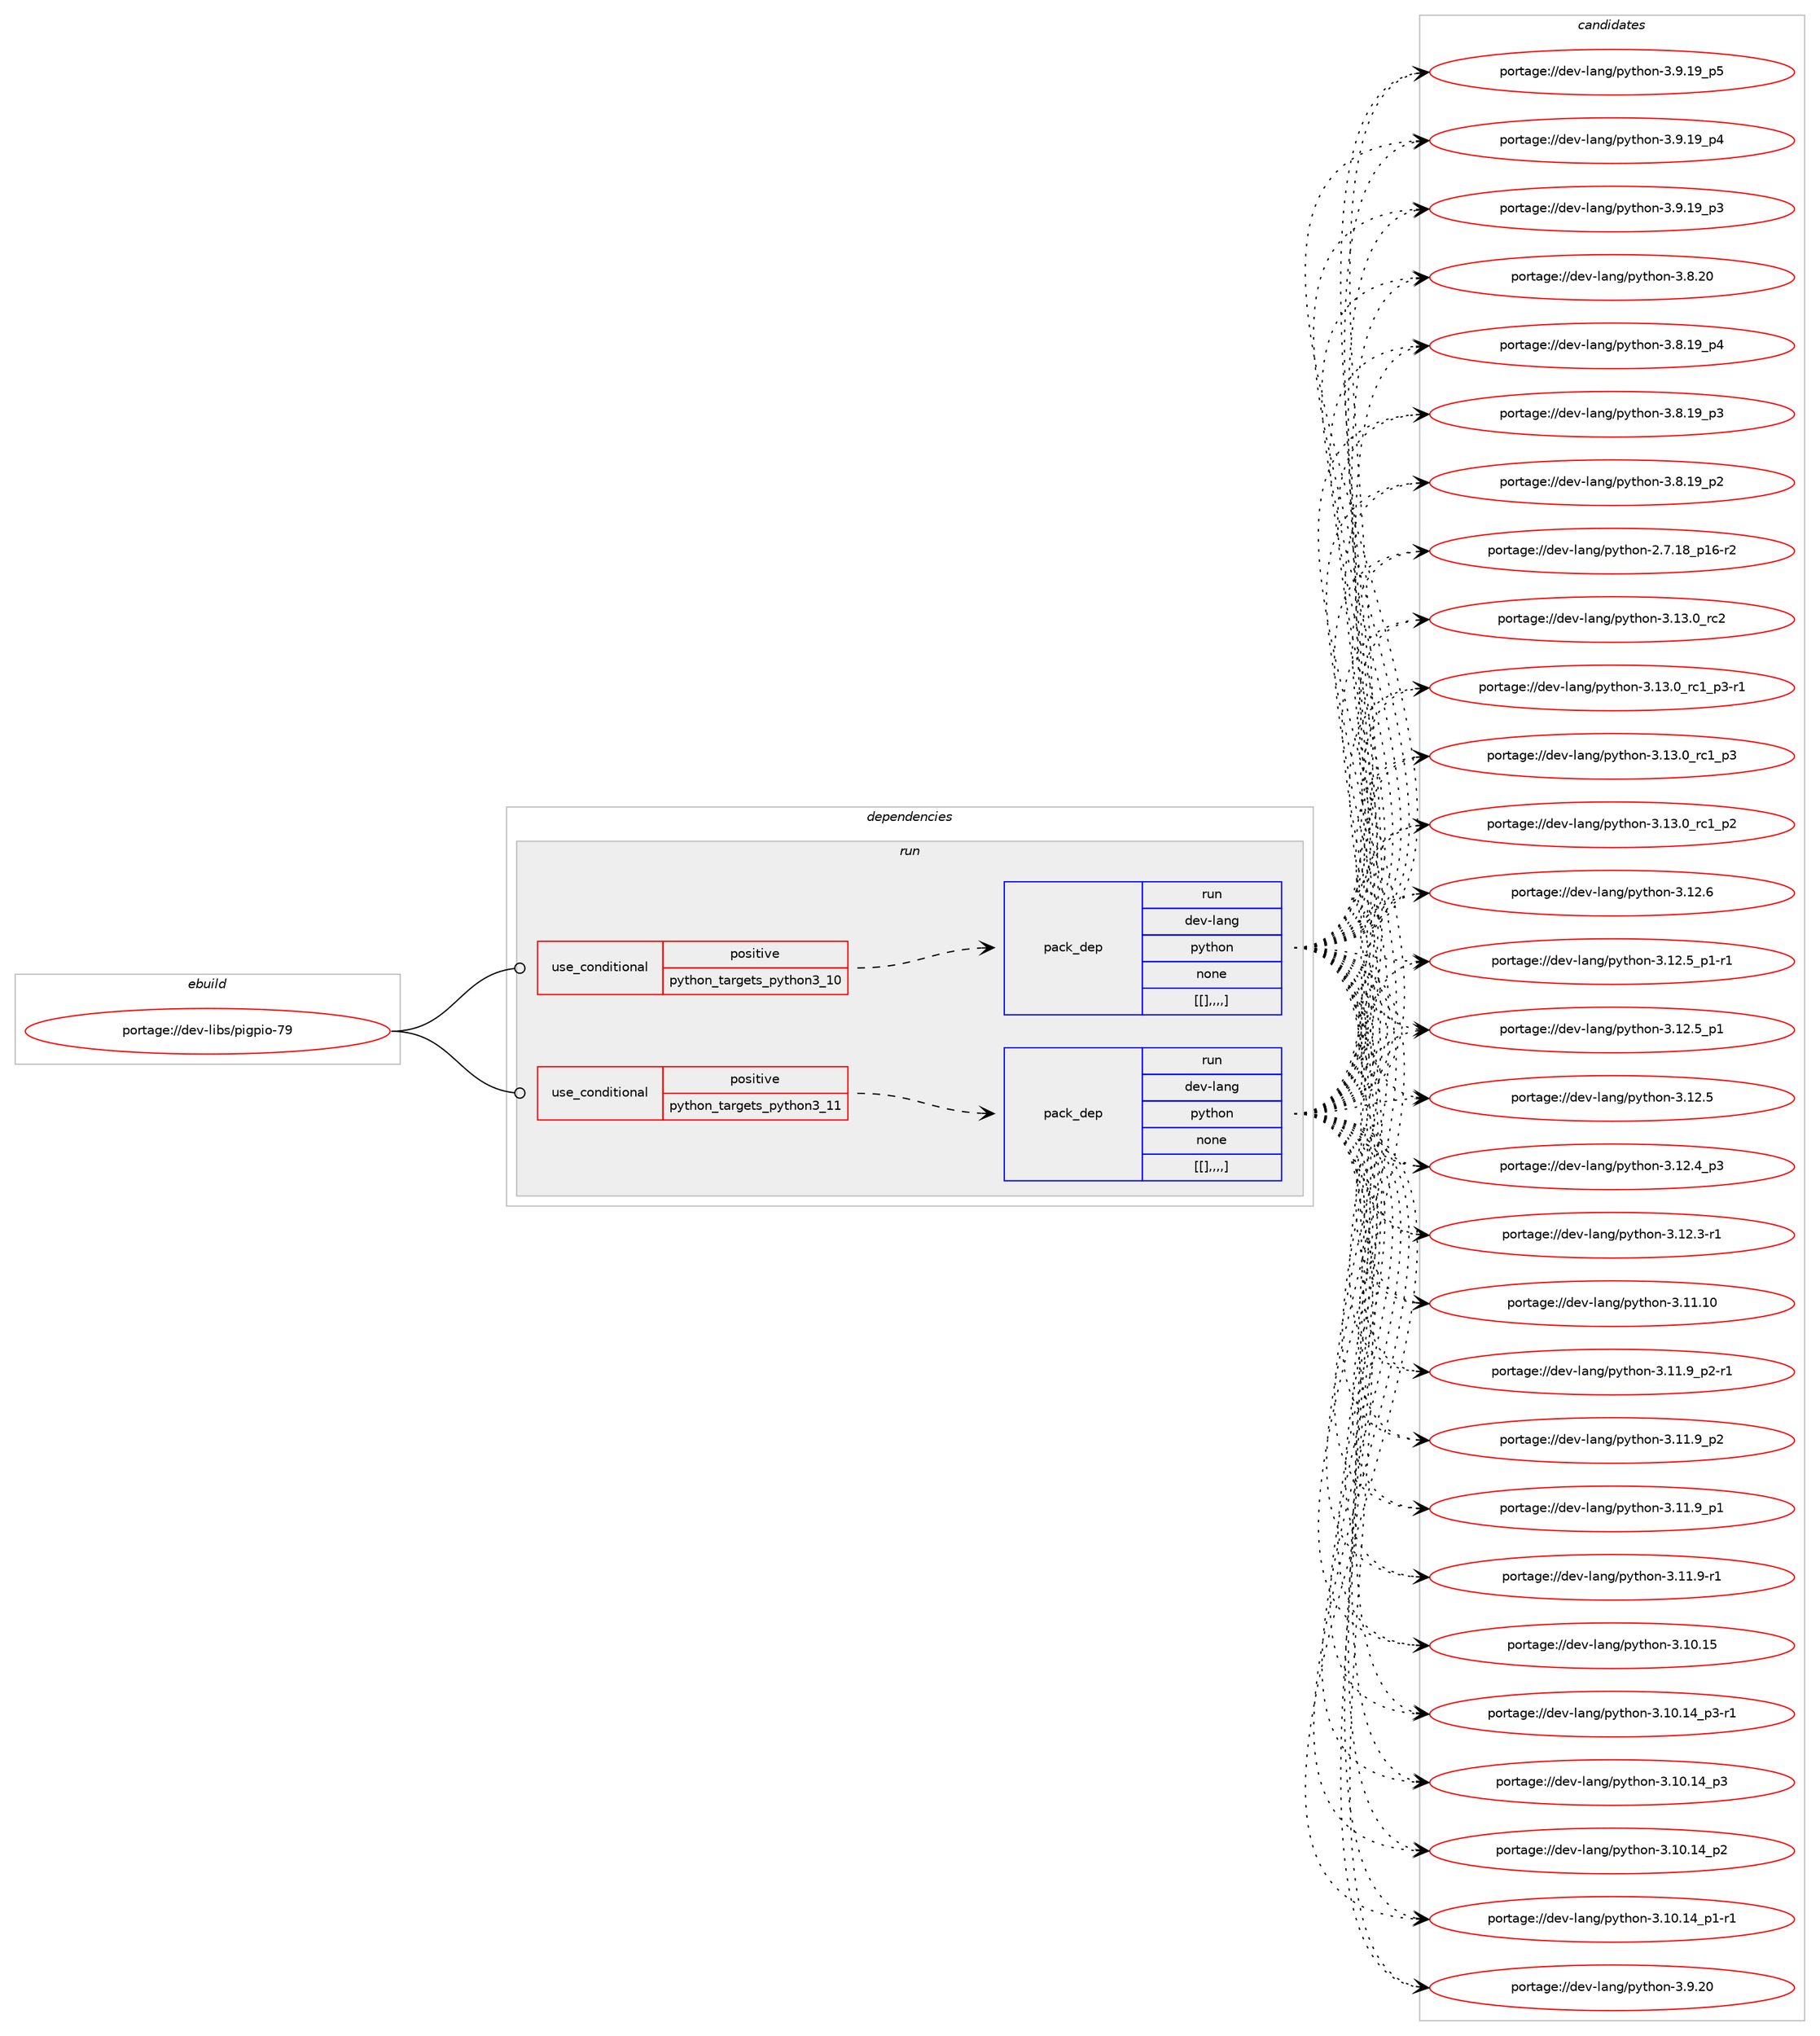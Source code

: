 digraph prolog {

# *************
# Graph options
# *************

newrank=true;
concentrate=true;
compound=true;
graph [rankdir=LR,fontname=Helvetica,fontsize=10,ranksep=1.5];#, ranksep=2.5, nodesep=0.2];
edge  [arrowhead=vee];
node  [fontname=Helvetica,fontsize=10];

# **********
# The ebuild
# **********

subgraph cluster_leftcol {
color=gray;
label=<<i>ebuild</i>>;
id [label="portage://dev-libs/pigpio-79", color=red, width=4, href="../dev-libs/pigpio-79.svg"];
}

# ****************
# The dependencies
# ****************

subgraph cluster_midcol {
color=gray;
label=<<i>dependencies</i>>;
subgraph cluster_compile {
fillcolor="#eeeeee";
style=filled;
label=<<i>compile</i>>;
}
subgraph cluster_compileandrun {
fillcolor="#eeeeee";
style=filled;
label=<<i>compile and run</i>>;
}
subgraph cluster_run {
fillcolor="#eeeeee";
style=filled;
label=<<i>run</i>>;
subgraph cond28293 {
dependency113767 [label=<<TABLE BORDER="0" CELLBORDER="1" CELLSPACING="0" CELLPADDING="4"><TR><TD ROWSPAN="3" CELLPADDING="10">use_conditional</TD></TR><TR><TD>positive</TD></TR><TR><TD>python_targets_python3_10</TD></TR></TABLE>>, shape=none, color=red];
subgraph pack84306 {
dependency113768 [label=<<TABLE BORDER="0" CELLBORDER="1" CELLSPACING="0" CELLPADDING="4" WIDTH="220"><TR><TD ROWSPAN="6" CELLPADDING="30">pack_dep</TD></TR><TR><TD WIDTH="110">run</TD></TR><TR><TD>dev-lang</TD></TR><TR><TD>python</TD></TR><TR><TD>none</TD></TR><TR><TD>[[],,,,]</TD></TR></TABLE>>, shape=none, color=blue];
}
dependency113767:e -> dependency113768:w [weight=20,style="dashed",arrowhead="vee"];
}
id:e -> dependency113767:w [weight=20,style="solid",arrowhead="odot"];
subgraph cond28294 {
dependency113769 [label=<<TABLE BORDER="0" CELLBORDER="1" CELLSPACING="0" CELLPADDING="4"><TR><TD ROWSPAN="3" CELLPADDING="10">use_conditional</TD></TR><TR><TD>positive</TD></TR><TR><TD>python_targets_python3_11</TD></TR></TABLE>>, shape=none, color=red];
subgraph pack84307 {
dependency113770 [label=<<TABLE BORDER="0" CELLBORDER="1" CELLSPACING="0" CELLPADDING="4" WIDTH="220"><TR><TD ROWSPAN="6" CELLPADDING="30">pack_dep</TD></TR><TR><TD WIDTH="110">run</TD></TR><TR><TD>dev-lang</TD></TR><TR><TD>python</TD></TR><TR><TD>none</TD></TR><TR><TD>[[],,,,]</TD></TR></TABLE>>, shape=none, color=blue];
}
dependency113769:e -> dependency113770:w [weight=20,style="dashed",arrowhead="vee"];
}
id:e -> dependency113769:w [weight=20,style="solid",arrowhead="odot"];
}
}

# **************
# The candidates
# **************

subgraph cluster_choices {
rank=same;
color=gray;
label=<<i>candidates</i>>;

subgraph choice84306 {
color=black;
nodesep=1;
choice10010111845108971101034711212111610411111045514649514648951149950 [label="portage://dev-lang/python-3.13.0_rc2", color=red, width=4,href="../dev-lang/python-3.13.0_rc2.svg"];
choice1001011184510897110103471121211161041111104551464951464895114994995112514511449 [label="portage://dev-lang/python-3.13.0_rc1_p3-r1", color=red, width=4,href="../dev-lang/python-3.13.0_rc1_p3-r1.svg"];
choice100101118451089711010347112121116104111110455146495146489511499499511251 [label="portage://dev-lang/python-3.13.0_rc1_p3", color=red, width=4,href="../dev-lang/python-3.13.0_rc1_p3.svg"];
choice100101118451089711010347112121116104111110455146495146489511499499511250 [label="portage://dev-lang/python-3.13.0_rc1_p2", color=red, width=4,href="../dev-lang/python-3.13.0_rc1_p2.svg"];
choice10010111845108971101034711212111610411111045514649504654 [label="portage://dev-lang/python-3.12.6", color=red, width=4,href="../dev-lang/python-3.12.6.svg"];
choice1001011184510897110103471121211161041111104551464950465395112494511449 [label="portage://dev-lang/python-3.12.5_p1-r1", color=red, width=4,href="../dev-lang/python-3.12.5_p1-r1.svg"];
choice100101118451089711010347112121116104111110455146495046539511249 [label="portage://dev-lang/python-3.12.5_p1", color=red, width=4,href="../dev-lang/python-3.12.5_p1.svg"];
choice10010111845108971101034711212111610411111045514649504653 [label="portage://dev-lang/python-3.12.5", color=red, width=4,href="../dev-lang/python-3.12.5.svg"];
choice100101118451089711010347112121116104111110455146495046529511251 [label="portage://dev-lang/python-3.12.4_p3", color=red, width=4,href="../dev-lang/python-3.12.4_p3.svg"];
choice100101118451089711010347112121116104111110455146495046514511449 [label="portage://dev-lang/python-3.12.3-r1", color=red, width=4,href="../dev-lang/python-3.12.3-r1.svg"];
choice1001011184510897110103471121211161041111104551464949464948 [label="portage://dev-lang/python-3.11.10", color=red, width=4,href="../dev-lang/python-3.11.10.svg"];
choice1001011184510897110103471121211161041111104551464949465795112504511449 [label="portage://dev-lang/python-3.11.9_p2-r1", color=red, width=4,href="../dev-lang/python-3.11.9_p2-r1.svg"];
choice100101118451089711010347112121116104111110455146494946579511250 [label="portage://dev-lang/python-3.11.9_p2", color=red, width=4,href="../dev-lang/python-3.11.9_p2.svg"];
choice100101118451089711010347112121116104111110455146494946579511249 [label="portage://dev-lang/python-3.11.9_p1", color=red, width=4,href="../dev-lang/python-3.11.9_p1.svg"];
choice100101118451089711010347112121116104111110455146494946574511449 [label="portage://dev-lang/python-3.11.9-r1", color=red, width=4,href="../dev-lang/python-3.11.9-r1.svg"];
choice1001011184510897110103471121211161041111104551464948464953 [label="portage://dev-lang/python-3.10.15", color=red, width=4,href="../dev-lang/python-3.10.15.svg"];
choice100101118451089711010347112121116104111110455146494846495295112514511449 [label="portage://dev-lang/python-3.10.14_p3-r1", color=red, width=4,href="../dev-lang/python-3.10.14_p3-r1.svg"];
choice10010111845108971101034711212111610411111045514649484649529511251 [label="portage://dev-lang/python-3.10.14_p3", color=red, width=4,href="../dev-lang/python-3.10.14_p3.svg"];
choice10010111845108971101034711212111610411111045514649484649529511250 [label="portage://dev-lang/python-3.10.14_p2", color=red, width=4,href="../dev-lang/python-3.10.14_p2.svg"];
choice100101118451089711010347112121116104111110455146494846495295112494511449 [label="portage://dev-lang/python-3.10.14_p1-r1", color=red, width=4,href="../dev-lang/python-3.10.14_p1-r1.svg"];
choice10010111845108971101034711212111610411111045514657465048 [label="portage://dev-lang/python-3.9.20", color=red, width=4,href="../dev-lang/python-3.9.20.svg"];
choice100101118451089711010347112121116104111110455146574649579511253 [label="portage://dev-lang/python-3.9.19_p5", color=red, width=4,href="../dev-lang/python-3.9.19_p5.svg"];
choice100101118451089711010347112121116104111110455146574649579511252 [label="portage://dev-lang/python-3.9.19_p4", color=red, width=4,href="../dev-lang/python-3.9.19_p4.svg"];
choice100101118451089711010347112121116104111110455146574649579511251 [label="portage://dev-lang/python-3.9.19_p3", color=red, width=4,href="../dev-lang/python-3.9.19_p3.svg"];
choice10010111845108971101034711212111610411111045514656465048 [label="portage://dev-lang/python-3.8.20", color=red, width=4,href="../dev-lang/python-3.8.20.svg"];
choice100101118451089711010347112121116104111110455146564649579511252 [label="portage://dev-lang/python-3.8.19_p4", color=red, width=4,href="../dev-lang/python-3.8.19_p4.svg"];
choice100101118451089711010347112121116104111110455146564649579511251 [label="portage://dev-lang/python-3.8.19_p3", color=red, width=4,href="../dev-lang/python-3.8.19_p3.svg"];
choice100101118451089711010347112121116104111110455146564649579511250 [label="portage://dev-lang/python-3.8.19_p2", color=red, width=4,href="../dev-lang/python-3.8.19_p2.svg"];
choice100101118451089711010347112121116104111110455046554649569511249544511450 [label="portage://dev-lang/python-2.7.18_p16-r2", color=red, width=4,href="../dev-lang/python-2.7.18_p16-r2.svg"];
dependency113768:e -> choice10010111845108971101034711212111610411111045514649514648951149950:w [style=dotted,weight="100"];
dependency113768:e -> choice1001011184510897110103471121211161041111104551464951464895114994995112514511449:w [style=dotted,weight="100"];
dependency113768:e -> choice100101118451089711010347112121116104111110455146495146489511499499511251:w [style=dotted,weight="100"];
dependency113768:e -> choice100101118451089711010347112121116104111110455146495146489511499499511250:w [style=dotted,weight="100"];
dependency113768:e -> choice10010111845108971101034711212111610411111045514649504654:w [style=dotted,weight="100"];
dependency113768:e -> choice1001011184510897110103471121211161041111104551464950465395112494511449:w [style=dotted,weight="100"];
dependency113768:e -> choice100101118451089711010347112121116104111110455146495046539511249:w [style=dotted,weight="100"];
dependency113768:e -> choice10010111845108971101034711212111610411111045514649504653:w [style=dotted,weight="100"];
dependency113768:e -> choice100101118451089711010347112121116104111110455146495046529511251:w [style=dotted,weight="100"];
dependency113768:e -> choice100101118451089711010347112121116104111110455146495046514511449:w [style=dotted,weight="100"];
dependency113768:e -> choice1001011184510897110103471121211161041111104551464949464948:w [style=dotted,weight="100"];
dependency113768:e -> choice1001011184510897110103471121211161041111104551464949465795112504511449:w [style=dotted,weight="100"];
dependency113768:e -> choice100101118451089711010347112121116104111110455146494946579511250:w [style=dotted,weight="100"];
dependency113768:e -> choice100101118451089711010347112121116104111110455146494946579511249:w [style=dotted,weight="100"];
dependency113768:e -> choice100101118451089711010347112121116104111110455146494946574511449:w [style=dotted,weight="100"];
dependency113768:e -> choice1001011184510897110103471121211161041111104551464948464953:w [style=dotted,weight="100"];
dependency113768:e -> choice100101118451089711010347112121116104111110455146494846495295112514511449:w [style=dotted,weight="100"];
dependency113768:e -> choice10010111845108971101034711212111610411111045514649484649529511251:w [style=dotted,weight="100"];
dependency113768:e -> choice10010111845108971101034711212111610411111045514649484649529511250:w [style=dotted,weight="100"];
dependency113768:e -> choice100101118451089711010347112121116104111110455146494846495295112494511449:w [style=dotted,weight="100"];
dependency113768:e -> choice10010111845108971101034711212111610411111045514657465048:w [style=dotted,weight="100"];
dependency113768:e -> choice100101118451089711010347112121116104111110455146574649579511253:w [style=dotted,weight="100"];
dependency113768:e -> choice100101118451089711010347112121116104111110455146574649579511252:w [style=dotted,weight="100"];
dependency113768:e -> choice100101118451089711010347112121116104111110455146574649579511251:w [style=dotted,weight="100"];
dependency113768:e -> choice10010111845108971101034711212111610411111045514656465048:w [style=dotted,weight="100"];
dependency113768:e -> choice100101118451089711010347112121116104111110455146564649579511252:w [style=dotted,weight="100"];
dependency113768:e -> choice100101118451089711010347112121116104111110455146564649579511251:w [style=dotted,weight="100"];
dependency113768:e -> choice100101118451089711010347112121116104111110455146564649579511250:w [style=dotted,weight="100"];
dependency113768:e -> choice100101118451089711010347112121116104111110455046554649569511249544511450:w [style=dotted,weight="100"];
}
subgraph choice84307 {
color=black;
nodesep=1;
choice10010111845108971101034711212111610411111045514649514648951149950 [label="portage://dev-lang/python-3.13.0_rc2", color=red, width=4,href="../dev-lang/python-3.13.0_rc2.svg"];
choice1001011184510897110103471121211161041111104551464951464895114994995112514511449 [label="portage://dev-lang/python-3.13.0_rc1_p3-r1", color=red, width=4,href="../dev-lang/python-3.13.0_rc1_p3-r1.svg"];
choice100101118451089711010347112121116104111110455146495146489511499499511251 [label="portage://dev-lang/python-3.13.0_rc1_p3", color=red, width=4,href="../dev-lang/python-3.13.0_rc1_p3.svg"];
choice100101118451089711010347112121116104111110455146495146489511499499511250 [label="portage://dev-lang/python-3.13.0_rc1_p2", color=red, width=4,href="../dev-lang/python-3.13.0_rc1_p2.svg"];
choice10010111845108971101034711212111610411111045514649504654 [label="portage://dev-lang/python-3.12.6", color=red, width=4,href="../dev-lang/python-3.12.6.svg"];
choice1001011184510897110103471121211161041111104551464950465395112494511449 [label="portage://dev-lang/python-3.12.5_p1-r1", color=red, width=4,href="../dev-lang/python-3.12.5_p1-r1.svg"];
choice100101118451089711010347112121116104111110455146495046539511249 [label="portage://dev-lang/python-3.12.5_p1", color=red, width=4,href="../dev-lang/python-3.12.5_p1.svg"];
choice10010111845108971101034711212111610411111045514649504653 [label="portage://dev-lang/python-3.12.5", color=red, width=4,href="../dev-lang/python-3.12.5.svg"];
choice100101118451089711010347112121116104111110455146495046529511251 [label="portage://dev-lang/python-3.12.4_p3", color=red, width=4,href="../dev-lang/python-3.12.4_p3.svg"];
choice100101118451089711010347112121116104111110455146495046514511449 [label="portage://dev-lang/python-3.12.3-r1", color=red, width=4,href="../dev-lang/python-3.12.3-r1.svg"];
choice1001011184510897110103471121211161041111104551464949464948 [label="portage://dev-lang/python-3.11.10", color=red, width=4,href="../dev-lang/python-3.11.10.svg"];
choice1001011184510897110103471121211161041111104551464949465795112504511449 [label="portage://dev-lang/python-3.11.9_p2-r1", color=red, width=4,href="../dev-lang/python-3.11.9_p2-r1.svg"];
choice100101118451089711010347112121116104111110455146494946579511250 [label="portage://dev-lang/python-3.11.9_p2", color=red, width=4,href="../dev-lang/python-3.11.9_p2.svg"];
choice100101118451089711010347112121116104111110455146494946579511249 [label="portage://dev-lang/python-3.11.9_p1", color=red, width=4,href="../dev-lang/python-3.11.9_p1.svg"];
choice100101118451089711010347112121116104111110455146494946574511449 [label="portage://dev-lang/python-3.11.9-r1", color=red, width=4,href="../dev-lang/python-3.11.9-r1.svg"];
choice1001011184510897110103471121211161041111104551464948464953 [label="portage://dev-lang/python-3.10.15", color=red, width=4,href="../dev-lang/python-3.10.15.svg"];
choice100101118451089711010347112121116104111110455146494846495295112514511449 [label="portage://dev-lang/python-3.10.14_p3-r1", color=red, width=4,href="../dev-lang/python-3.10.14_p3-r1.svg"];
choice10010111845108971101034711212111610411111045514649484649529511251 [label="portage://dev-lang/python-3.10.14_p3", color=red, width=4,href="../dev-lang/python-3.10.14_p3.svg"];
choice10010111845108971101034711212111610411111045514649484649529511250 [label="portage://dev-lang/python-3.10.14_p2", color=red, width=4,href="../dev-lang/python-3.10.14_p2.svg"];
choice100101118451089711010347112121116104111110455146494846495295112494511449 [label="portage://dev-lang/python-3.10.14_p1-r1", color=red, width=4,href="../dev-lang/python-3.10.14_p1-r1.svg"];
choice10010111845108971101034711212111610411111045514657465048 [label="portage://dev-lang/python-3.9.20", color=red, width=4,href="../dev-lang/python-3.9.20.svg"];
choice100101118451089711010347112121116104111110455146574649579511253 [label="portage://dev-lang/python-3.9.19_p5", color=red, width=4,href="../dev-lang/python-3.9.19_p5.svg"];
choice100101118451089711010347112121116104111110455146574649579511252 [label="portage://dev-lang/python-3.9.19_p4", color=red, width=4,href="../dev-lang/python-3.9.19_p4.svg"];
choice100101118451089711010347112121116104111110455146574649579511251 [label="portage://dev-lang/python-3.9.19_p3", color=red, width=4,href="../dev-lang/python-3.9.19_p3.svg"];
choice10010111845108971101034711212111610411111045514656465048 [label="portage://dev-lang/python-3.8.20", color=red, width=4,href="../dev-lang/python-3.8.20.svg"];
choice100101118451089711010347112121116104111110455146564649579511252 [label="portage://dev-lang/python-3.8.19_p4", color=red, width=4,href="../dev-lang/python-3.8.19_p4.svg"];
choice100101118451089711010347112121116104111110455146564649579511251 [label="portage://dev-lang/python-3.8.19_p3", color=red, width=4,href="../dev-lang/python-3.8.19_p3.svg"];
choice100101118451089711010347112121116104111110455146564649579511250 [label="portage://dev-lang/python-3.8.19_p2", color=red, width=4,href="../dev-lang/python-3.8.19_p2.svg"];
choice100101118451089711010347112121116104111110455046554649569511249544511450 [label="portage://dev-lang/python-2.7.18_p16-r2", color=red, width=4,href="../dev-lang/python-2.7.18_p16-r2.svg"];
dependency113770:e -> choice10010111845108971101034711212111610411111045514649514648951149950:w [style=dotted,weight="100"];
dependency113770:e -> choice1001011184510897110103471121211161041111104551464951464895114994995112514511449:w [style=dotted,weight="100"];
dependency113770:e -> choice100101118451089711010347112121116104111110455146495146489511499499511251:w [style=dotted,weight="100"];
dependency113770:e -> choice100101118451089711010347112121116104111110455146495146489511499499511250:w [style=dotted,weight="100"];
dependency113770:e -> choice10010111845108971101034711212111610411111045514649504654:w [style=dotted,weight="100"];
dependency113770:e -> choice1001011184510897110103471121211161041111104551464950465395112494511449:w [style=dotted,weight="100"];
dependency113770:e -> choice100101118451089711010347112121116104111110455146495046539511249:w [style=dotted,weight="100"];
dependency113770:e -> choice10010111845108971101034711212111610411111045514649504653:w [style=dotted,weight="100"];
dependency113770:e -> choice100101118451089711010347112121116104111110455146495046529511251:w [style=dotted,weight="100"];
dependency113770:e -> choice100101118451089711010347112121116104111110455146495046514511449:w [style=dotted,weight="100"];
dependency113770:e -> choice1001011184510897110103471121211161041111104551464949464948:w [style=dotted,weight="100"];
dependency113770:e -> choice1001011184510897110103471121211161041111104551464949465795112504511449:w [style=dotted,weight="100"];
dependency113770:e -> choice100101118451089711010347112121116104111110455146494946579511250:w [style=dotted,weight="100"];
dependency113770:e -> choice100101118451089711010347112121116104111110455146494946579511249:w [style=dotted,weight="100"];
dependency113770:e -> choice100101118451089711010347112121116104111110455146494946574511449:w [style=dotted,weight="100"];
dependency113770:e -> choice1001011184510897110103471121211161041111104551464948464953:w [style=dotted,weight="100"];
dependency113770:e -> choice100101118451089711010347112121116104111110455146494846495295112514511449:w [style=dotted,weight="100"];
dependency113770:e -> choice10010111845108971101034711212111610411111045514649484649529511251:w [style=dotted,weight="100"];
dependency113770:e -> choice10010111845108971101034711212111610411111045514649484649529511250:w [style=dotted,weight="100"];
dependency113770:e -> choice100101118451089711010347112121116104111110455146494846495295112494511449:w [style=dotted,weight="100"];
dependency113770:e -> choice10010111845108971101034711212111610411111045514657465048:w [style=dotted,weight="100"];
dependency113770:e -> choice100101118451089711010347112121116104111110455146574649579511253:w [style=dotted,weight="100"];
dependency113770:e -> choice100101118451089711010347112121116104111110455146574649579511252:w [style=dotted,weight="100"];
dependency113770:e -> choice100101118451089711010347112121116104111110455146574649579511251:w [style=dotted,weight="100"];
dependency113770:e -> choice10010111845108971101034711212111610411111045514656465048:w [style=dotted,weight="100"];
dependency113770:e -> choice100101118451089711010347112121116104111110455146564649579511252:w [style=dotted,weight="100"];
dependency113770:e -> choice100101118451089711010347112121116104111110455146564649579511251:w [style=dotted,weight="100"];
dependency113770:e -> choice100101118451089711010347112121116104111110455146564649579511250:w [style=dotted,weight="100"];
dependency113770:e -> choice100101118451089711010347112121116104111110455046554649569511249544511450:w [style=dotted,weight="100"];
}
}

}
